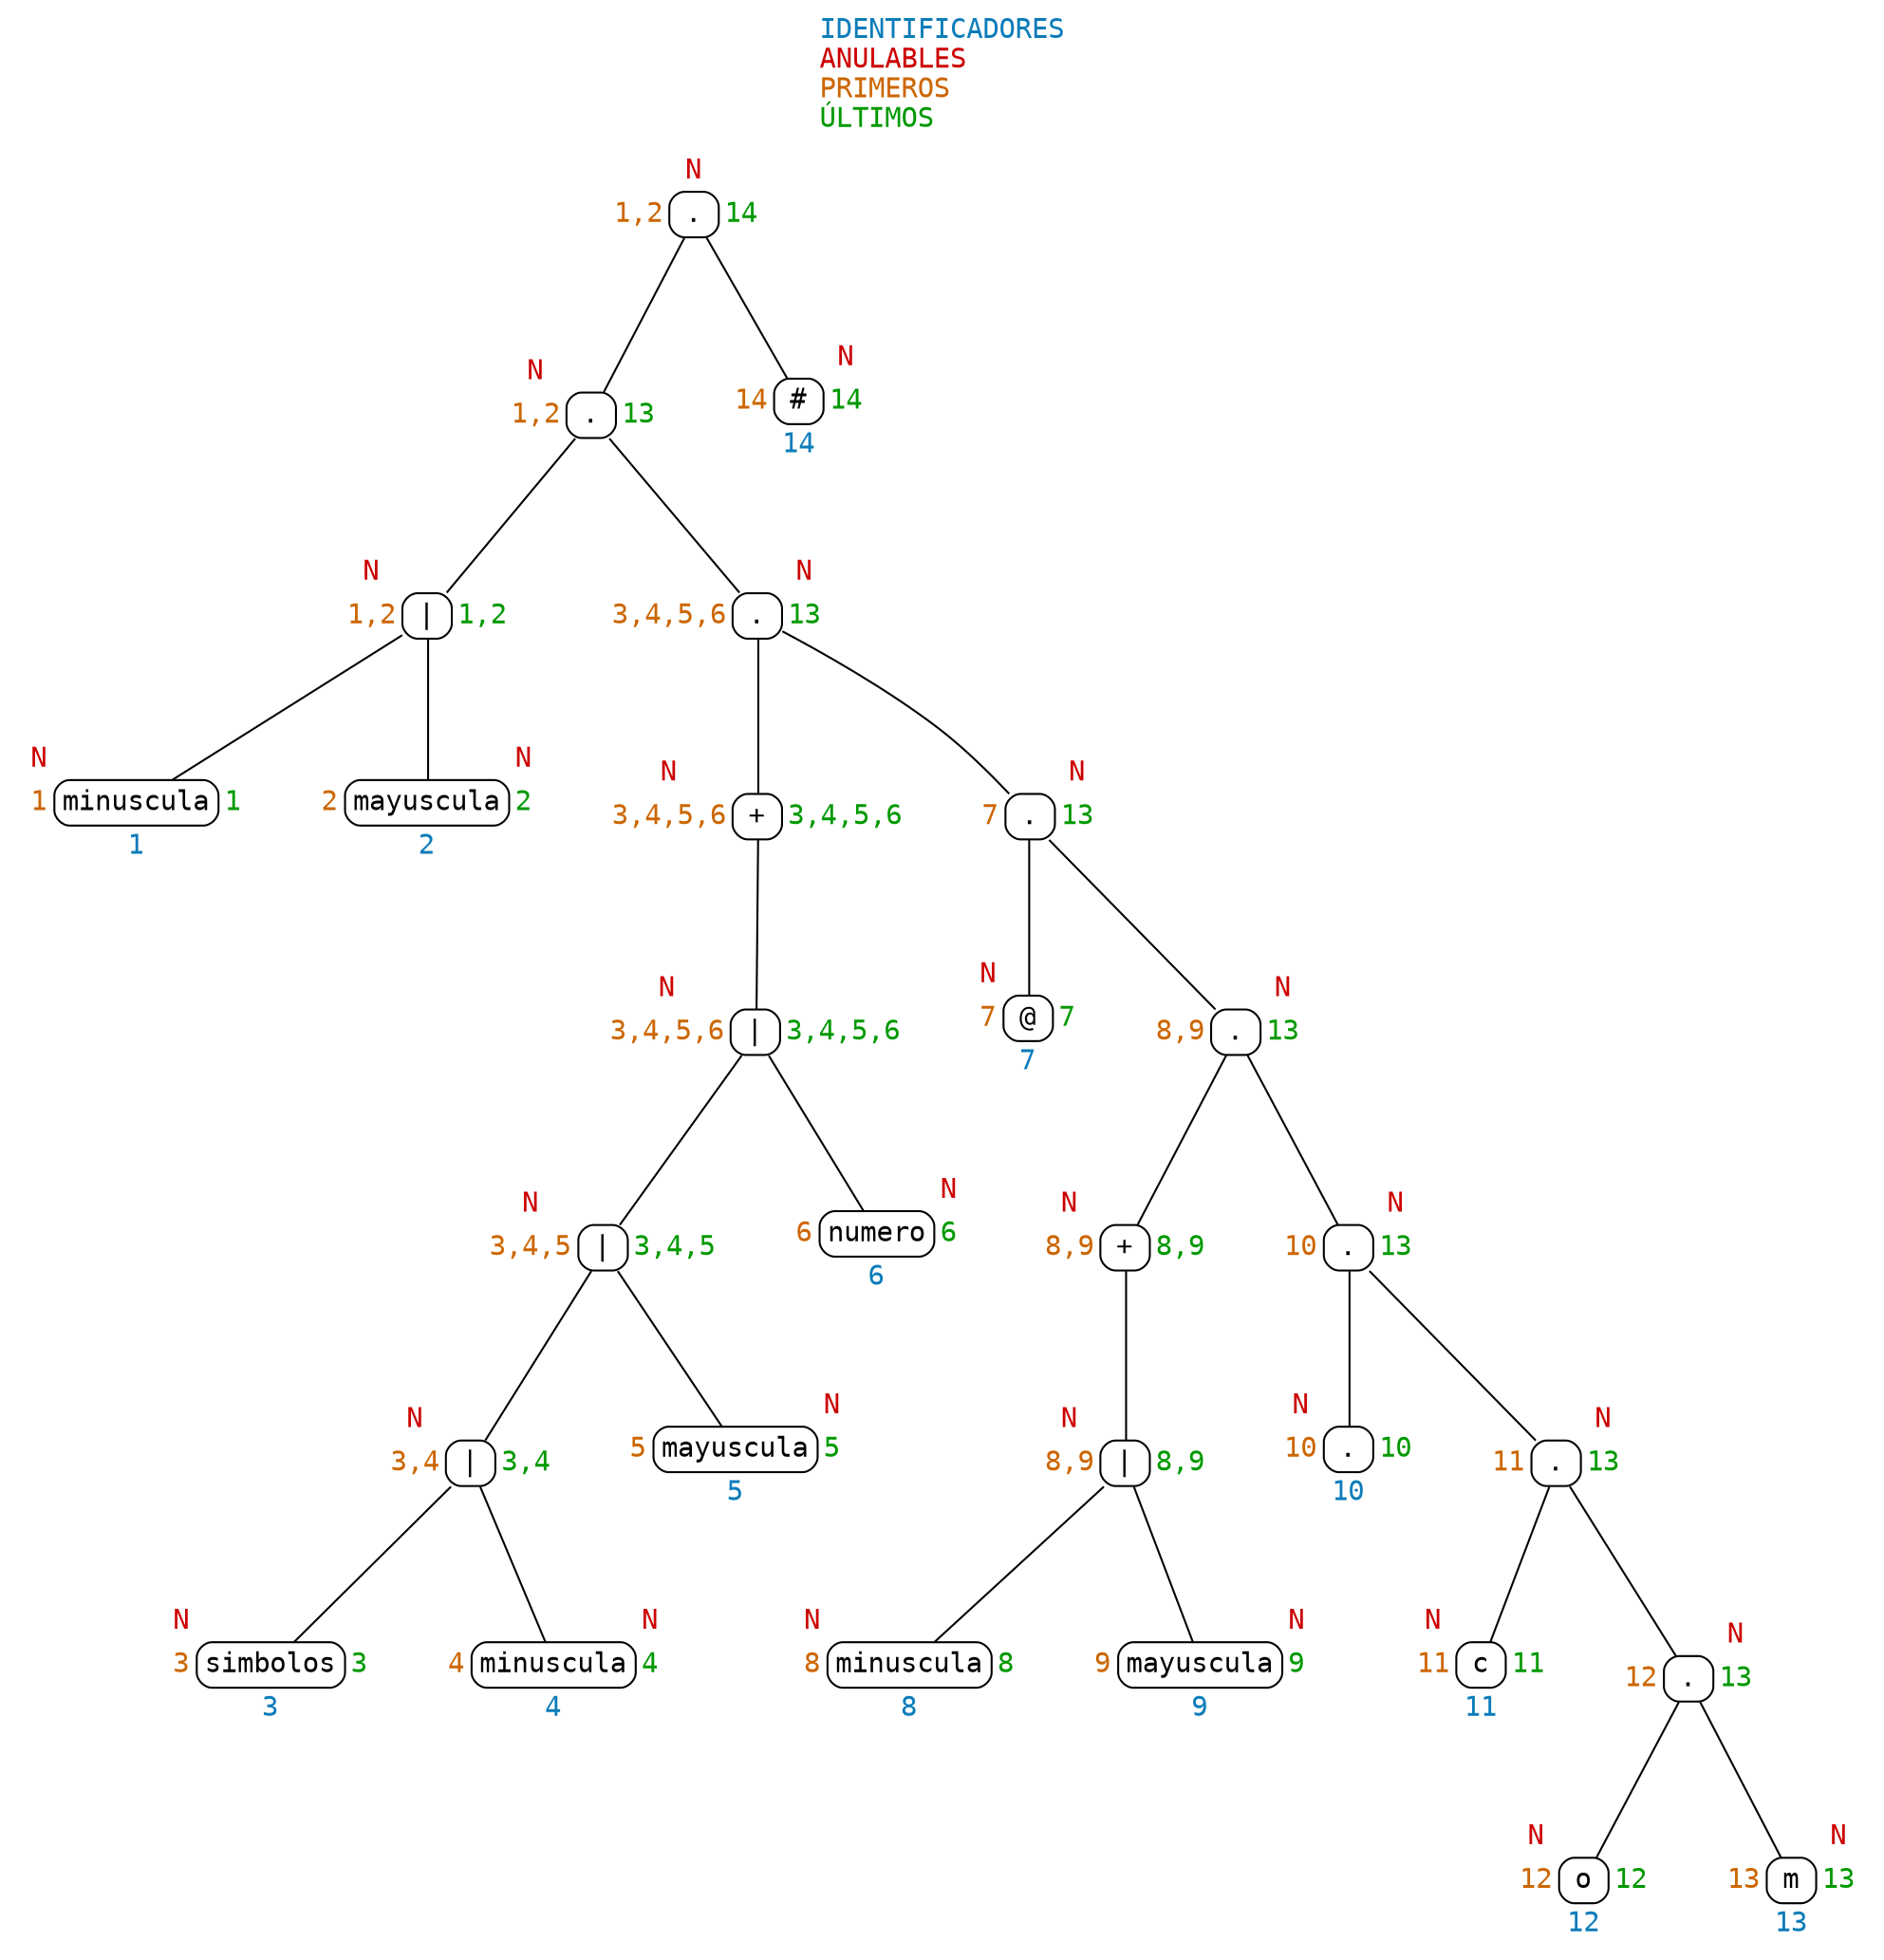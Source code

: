 digraph Tree {
	graph[fontname="Consolas" labelloc=t];
	node[shape = plaintext fontname="Consolas"];
	edge[dir = none];
	label=<<font color="#0C7CBA">IDENTIFICADORES</font><br align="left"/><font color="#CC0000">ANULABLES</font><br align="left"/><font color="#CC6600">PRIMEROS</font><br align="left"/><font color="#009900">ÚLTIMOS</font><br align="left"/>>;
	node28[label=<<table border="0" cellspacing="0" cellpadding="3"><tr><td></td><td><font color="#CC0000">N</font></td><td></td></tr><tr><td><font color="#CC6600">1,2</font></td><td border="1" style="rounded" port="p28" width="25">.</td><td><font color="#009900">14</font></td></tr><tr><td></td><td></td><td></td></tr></table>>];
	node27[label=<<table border="0" cellspacing="0" cellpadding="3"><tr><td><font color="#CC0000">N</font></td><td></td><td></td></tr><tr><td><font color="#CC6600">1,2</font></td><td border="1" style="rounded" port="p27" width="25">.</td><td><font color="#009900">13</font></td></tr><tr><td></td><td></td><td></td></tr></table>>];
	node26[label=<<table border="0" cellspacing="0" cellpadding="3"><tr><td><font color="#CC0000">N</font></td><td></td><td></td></tr><tr><td><font color="#CC6600">1,2</font></td><td border="1" style="rounded" port="p26" width="25">|</td><td><font color="#009900">1,2</font></td></tr><tr><td></td><td></td><td></td></tr></table>>];
	node25[label=<<table border="0" cellspacing="0" cellpadding="3"><tr><td><font color="#CC0000">N</font></td><td></td><td></td></tr><tr><td><font color="#CC6600">1</font></td><td border="1" style="rounded" port="p25" width="25">minuscula</td><td><font color="#009900">1</font></td></tr><tr><td></td><td><font color="#0C7CBA">1</font></td><td></td></tr></table>>];
	node26:p26 -> node25:p25;
	node24[label=<<table border="0" cellspacing="0" cellpadding="3"><tr><td></td><td></td><td><font color="#CC0000">N</font></td></tr><tr><td><font color="#CC6600">2</font></td><td border="1" style="rounded" port="p24" width="25">mayuscula</td><td><font color="#009900">2</font></td></tr><tr><td></td><td><font color="#0C7CBA">2</font></td><td></td></tr></table>>];
	node26:p26 -> node24:p24;
	node27:p27 -> node26:p26;
	node23[label=<<table border="0" cellspacing="0" cellpadding="3"><tr><td></td><td></td><td><font color="#CC0000">N</font></td></tr><tr><td><font color="#CC6600">3,4,5,6</font></td><td border="1" style="rounded" port="p23" width="25">.</td><td><font color="#009900">13</font></td></tr><tr><td></td><td></td><td></td></tr></table>>];
	node22[label=<<table border="0" cellspacing="0" cellpadding="3"><tr><td><font color="#CC0000">N</font></td><td></td><td></td></tr><tr><td><font color="#CC6600">3,4,5,6</font></td><td border="1" style="rounded" port="p22" width="25">+</td><td><font color="#009900">3,4,5,6</font></td></tr><tr><td></td><td></td><td></td></tr></table>>];
	node21[label=<<table border="0" cellspacing="0" cellpadding="3"><tr><td><font color="#CC0000">N</font></td><td></td><td></td></tr><tr><td><font color="#CC6600">3,4,5,6</font></td><td border="1" style="rounded" port="p21" width="25">|</td><td><font color="#009900">3,4,5,6</font></td></tr><tr><td></td><td></td><td></td></tr></table>>];
	node20[label=<<table border="0" cellspacing="0" cellpadding="3"><tr><td><font color="#CC0000">N</font></td><td></td><td></td></tr><tr><td><font color="#CC6600">3,4,5</font></td><td border="1" style="rounded" port="p20" width="25">|</td><td><font color="#009900">3,4,5</font></td></tr><tr><td></td><td></td><td></td></tr></table>>];
	node19[label=<<table border="0" cellspacing="0" cellpadding="3"><tr><td><font color="#CC0000">N</font></td><td></td><td></td></tr><tr><td><font color="#CC6600">3,4</font></td><td border="1" style="rounded" port="p19" width="25">|</td><td><font color="#009900">3,4</font></td></tr><tr><td></td><td></td><td></td></tr></table>>];
	node18[label=<<table border="0" cellspacing="0" cellpadding="3"><tr><td><font color="#CC0000">N</font></td><td></td><td></td></tr><tr><td><font color="#CC6600">3</font></td><td border="1" style="rounded" port="p18" width="25">simbolos</td><td><font color="#009900">3</font></td></tr><tr><td></td><td><font color="#0C7CBA">3</font></td><td></td></tr></table>>];
	node19:p19 -> node18:p18;
	node17[label=<<table border="0" cellspacing="0" cellpadding="3"><tr><td></td><td></td><td><font color="#CC0000">N</font></td></tr><tr><td><font color="#CC6600">4</font></td><td border="1" style="rounded" port="p17" width="25">minuscula</td><td><font color="#009900">4</font></td></tr><tr><td></td><td><font color="#0C7CBA">4</font></td><td></td></tr></table>>];
	node19:p19 -> node17:p17;
	node20:p20 -> node19:p19;
	node16[label=<<table border="0" cellspacing="0" cellpadding="3"><tr><td></td><td></td><td><font color="#CC0000">N</font></td></tr><tr><td><font color="#CC6600">5</font></td><td border="1" style="rounded" port="p16" width="25">mayuscula</td><td><font color="#009900">5</font></td></tr><tr><td></td><td><font color="#0C7CBA">5</font></td><td></td></tr></table>>];
	node20:p20 -> node16:p16;
	node21:p21 -> node20:p20;
	node15[label=<<table border="0" cellspacing="0" cellpadding="3"><tr><td></td><td></td><td><font color="#CC0000">N</font></td></tr><tr><td><font color="#CC6600">6</font></td><td border="1" style="rounded" port="p15" width="25">numero</td><td><font color="#009900">6</font></td></tr><tr><td></td><td><font color="#0C7CBA">6</font></td><td></td></tr></table>>];
	node21:p21 -> node15:p15;
	node22:p22 -> node21:p21;
	node23:p23 -> node22:p22;
	node14[label=<<table border="0" cellspacing="0" cellpadding="3"><tr><td></td><td></td><td><font color="#CC0000">N</font></td></tr><tr><td><font color="#CC6600">7</font></td><td border="1" style="rounded" port="p14" width="25">.</td><td><font color="#009900">13</font></td></tr><tr><td></td><td></td><td></td></tr></table>>];
	node13[label=<<table border="0" cellspacing="0" cellpadding="3"><tr><td><font color="#CC0000">N</font></td><td></td><td></td></tr><tr><td><font color="#CC6600">7</font></td><td border="1" style="rounded" port="p13" width="25">@</td><td><font color="#009900">7</font></td></tr><tr><td></td><td><font color="#0C7CBA">7</font></td><td></td></tr></table>>];
	node14:p14 -> node13:p13;
	node12[label=<<table border="0" cellspacing="0" cellpadding="3"><tr><td></td><td></td><td><font color="#CC0000">N</font></td></tr><tr><td><font color="#CC6600">8,9</font></td><td border="1" style="rounded" port="p12" width="25">.</td><td><font color="#009900">13</font></td></tr><tr><td></td><td></td><td></td></tr></table>>];
	node11[label=<<table border="0" cellspacing="0" cellpadding="3"><tr><td><font color="#CC0000">N</font></td><td></td><td></td></tr><tr><td><font color="#CC6600">8,9</font></td><td border="1" style="rounded" port="p11" width="25">+</td><td><font color="#009900">8,9</font></td></tr><tr><td></td><td></td><td></td></tr></table>>];
	node10[label=<<table border="0" cellspacing="0" cellpadding="3"><tr><td><font color="#CC0000">N</font></td><td></td><td></td></tr><tr><td><font color="#CC6600">8,9</font></td><td border="1" style="rounded" port="p10" width="25">|</td><td><font color="#009900">8,9</font></td></tr><tr><td></td><td></td><td></td></tr></table>>];
	node9[label=<<table border="0" cellspacing="0" cellpadding="3"><tr><td><font color="#CC0000">N</font></td><td></td><td></td></tr><tr><td><font color="#CC6600">8</font></td><td border="1" style="rounded" port="p9" width="25">minuscula</td><td><font color="#009900">8</font></td></tr><tr><td></td><td><font color="#0C7CBA">8</font></td><td></td></tr></table>>];
	node10:p10 -> node9:p9;
	node8[label=<<table border="0" cellspacing="0" cellpadding="3"><tr><td></td><td></td><td><font color="#CC0000">N</font></td></tr><tr><td><font color="#CC6600">9</font></td><td border="1" style="rounded" port="p8" width="25">mayuscula</td><td><font color="#009900">9</font></td></tr><tr><td></td><td><font color="#0C7CBA">9</font></td><td></td></tr></table>>];
	node10:p10 -> node8:p8;
	node11:p11 -> node10:p10;
	node12:p12 -> node11:p11;
	node7[label=<<table border="0" cellspacing="0" cellpadding="3"><tr><td></td><td></td><td><font color="#CC0000">N</font></td></tr><tr><td><font color="#CC6600">10</font></td><td border="1" style="rounded" port="p7" width="25">.</td><td><font color="#009900">13</font></td></tr><tr><td></td><td></td><td></td></tr></table>>];
	node6[label=<<table border="0" cellspacing="0" cellpadding="3"><tr><td><font color="#CC0000">N</font></td><td></td><td></td></tr><tr><td><font color="#CC6600">10</font></td><td border="1" style="rounded" port="p6" width="25">.</td><td><font color="#009900">10</font></td></tr><tr><td></td><td><font color="#0C7CBA">10</font></td><td></td></tr></table>>];
	node7:p7 -> node6:p6;
	node5[label=<<table border="0" cellspacing="0" cellpadding="3"><tr><td></td><td></td><td><font color="#CC0000">N</font></td></tr><tr><td><font color="#CC6600">11</font></td><td border="1" style="rounded" port="p5" width="25">.</td><td><font color="#009900">13</font></td></tr><tr><td></td><td></td><td></td></tr></table>>];
	node4[label=<<table border="0" cellspacing="0" cellpadding="3"><tr><td><font color="#CC0000">N</font></td><td></td><td></td></tr><tr><td><font color="#CC6600">11</font></td><td border="1" style="rounded" port="p4" width="25">c</td><td><font color="#009900">11</font></td></tr><tr><td></td><td><font color="#0C7CBA">11</font></td><td></td></tr></table>>];
	node5:p5 -> node4:p4;
	node3[label=<<table border="0" cellspacing="0" cellpadding="3"><tr><td></td><td></td><td><font color="#CC0000">N</font></td></tr><tr><td><font color="#CC6600">12</font></td><td border="1" style="rounded" port="p3" width="25">.</td><td><font color="#009900">13</font></td></tr><tr><td></td><td></td><td></td></tr></table>>];
	node2[label=<<table border="0" cellspacing="0" cellpadding="3"><tr><td><font color="#CC0000">N</font></td><td></td><td></td></tr><tr><td><font color="#CC6600">12</font></td><td border="1" style="rounded" port="p2" width="25">o</td><td><font color="#009900">12</font></td></tr><tr><td></td><td><font color="#0C7CBA">12</font></td><td></td></tr></table>>];
	node3:p3 -> node2:p2;
	node1[label=<<table border="0" cellspacing="0" cellpadding="3"><tr><td></td><td></td><td><font color="#CC0000">N</font></td></tr><tr><td><font color="#CC6600">13</font></td><td border="1" style="rounded" port="p1" width="25">m</td><td><font color="#009900">13</font></td></tr><tr><td></td><td><font color="#0C7CBA">13</font></td><td></td></tr></table>>];
	node3:p3 -> node1:p1;
	node5:p5 -> node3:p3;
	node7:p7 -> node5:p5;
	node12:p12 -> node7:p7;
	node14:p14 -> node12:p12;
	node23:p23 -> node14:p14;
	node27:p27 -> node23:p23;
	node28:p28 -> node27:p27;
	node0[label=<<table border="0" cellspacing="0" cellpadding="3"><tr><td></td><td></td><td><font color="#CC0000">N</font></td></tr><tr><td><font color="#CC6600">14</font></td><td border="1" style="rounded" port="p0" width="25">#</td><td><font color="#009900">14</font></td></tr><tr><td></td><td><font color="#0C7CBA">14</font></td><td></td></tr></table>>];
	node28:p28 -> node0:p0;
}